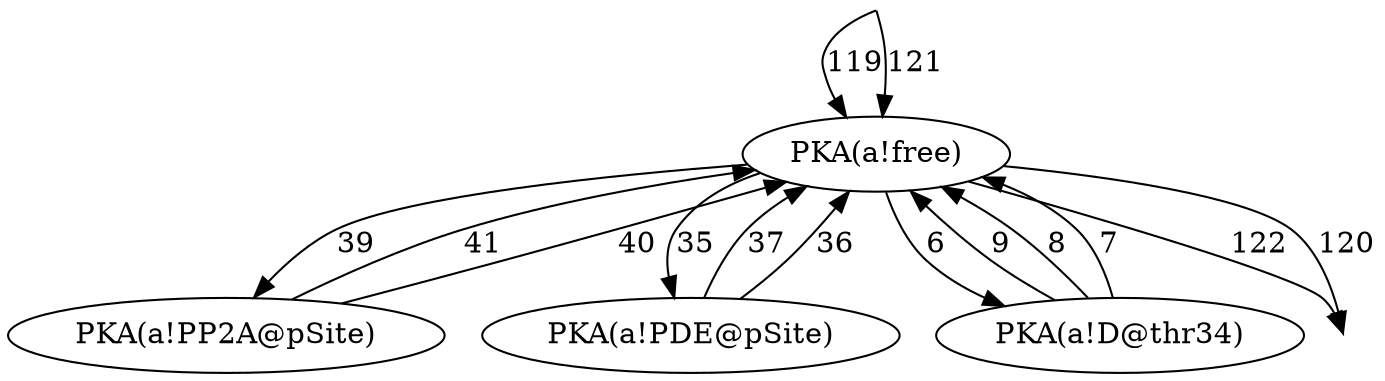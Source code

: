 digraph G{
"Init_78" [label="" style="invis" width="0px" height="0px"];
"Init_78" [label="" style="invis" width="0px" height="0px"];
"Final_78" [label="" style="invis" width="0px" height="0px"];
"Final_78" [label="" style="invis" width="0px" height="0px"];
"Node_86" [label="PKA(a!PP2A@pSite)"];
"Node_84" [label="PKA(a!PDE@pSite)"];
"Node_77" [label="PKA(a!D@thr34)"];
"Node_78" [label="PKA(a!free)"];
"Node_86" -> "Node_78" [label="41"];
"Node_86" -> "Node_78" [label="40"];
"Node_78" -> "Node_86" [label="39"];
"Node_84" -> "Node_78" [label="37"];
"Node_84" -> "Node_78" [label="36"];
"Node_78" -> "Node_84" [label="35"];
"Node_77" -> "Node_78" [label="9"];
"Node_77" -> "Node_78" [label="8"];
"Node_77" -> "Node_78" [label="7"];
"Node_78" -> "Node_77" [label="6"];
"Init_78" -> "Node_78" [label="119"];
"Init_78" -> "Node_78" [label="121"];
"Node_78" -> "Final_78" [label="122"];
"Node_78" -> "Final_78" [label="120"];
}
